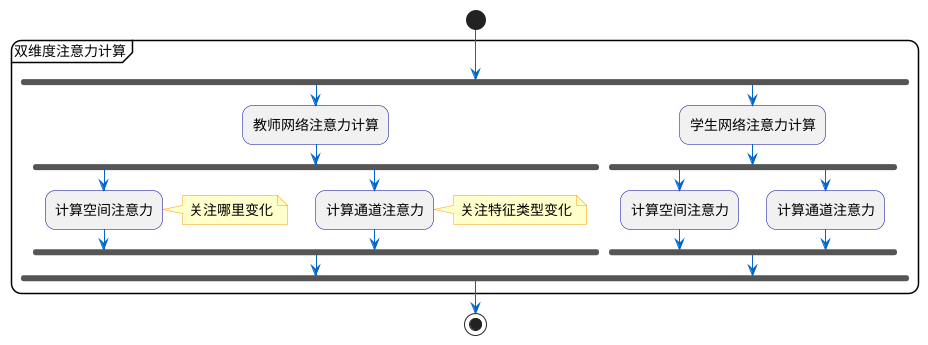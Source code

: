@startuml 差异图注意力迁移-双维度注意力计算
skinparam backgroundColor white
skinparam roundcorner 20
skinparam ArrowColor #0066CC
skinparam ActivityBorderColor #000099
skinparam ActivityFontSize 14
skinparam noteBorderColor #FF9900
skinparam noteFontSize 14
skinparam noteBackgroundColor #FFFFCC

start

partition "双维度注意力计算" {
  fork
    :教师网络注意力计算;
    fork
      :计算空间注意力;
      note right: 关注哪里变化
    fork again
      :计算通道注意力;
      note right: 关注特征类型变化
    end fork
  fork again
    :学生网络注意力计算;
    fork
      :计算空间注意力;
    fork again
      :计算通道注意力;
    end fork
  end fork
}

stop
@enduml 